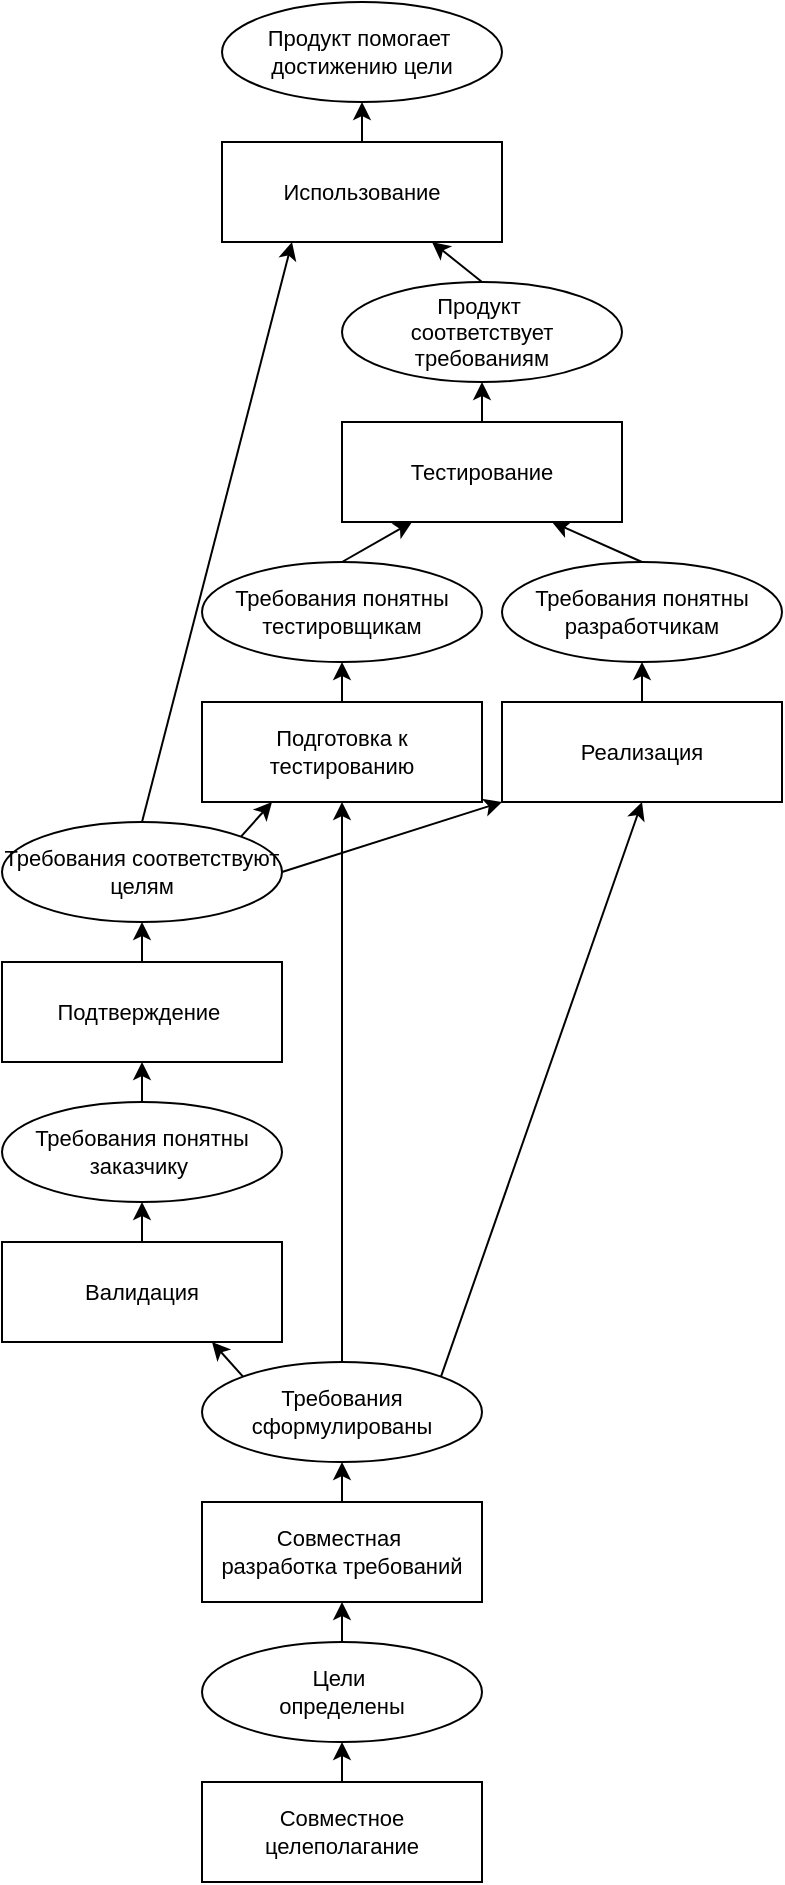 <mxfile version="24.7.14">
  <diagram name="Page-1" id="edf60f1a-56cd-e834-aa8a-f176f3a09ee4">
    <mxGraphModel dx="794" dy="1555" grid="1" gridSize="10" guides="1" tooltips="1" connect="1" arrows="1" fold="1" page="1" pageScale="1" pageWidth="1100" pageHeight="850" background="none" math="0" shadow="0">
      <root>
        <mxCell id="0" />
        <mxCell id="1" parent="0" />
        <mxCell id="-9UY9D0LqpRNY4nDB8JV-2" value="Продукт&amp;nbsp;&lt;div style=&quot;font-size: 11px;&quot;&gt;соответствует требованиям&lt;/div&gt;" style="ellipse;whiteSpace=wrap;html=1;fontSize=11;" parent="1" vertex="1">
          <mxGeometry x="380" y="-690" width="140" height="50" as="geometry" />
        </mxCell>
        <mxCell id="-9UY9D0LqpRNY4nDB8JV-62" style="rounded=0;orthogonalLoop=1;jettySize=auto;html=1;entryX=0.25;entryY=1;entryDx=0;entryDy=0;exitX=1;exitY=0;exitDx=0;exitDy=0;fontSize=11;" parent="1" source="-9UY9D0LqpRNY4nDB8JV-3" target="-9UY9D0LqpRNY4nDB8JV-42" edge="1">
          <mxGeometry relative="1" as="geometry" />
        </mxCell>
        <mxCell id="-9UY9D0LqpRNY4nDB8JV-63" style="rounded=0;orthogonalLoop=1;jettySize=auto;html=1;entryX=0;entryY=1;entryDx=0;entryDy=0;exitX=1;exitY=0.5;exitDx=0;exitDy=0;fontSize=11;" parent="1" source="-9UY9D0LqpRNY4nDB8JV-3" target="-9UY9D0LqpRNY4nDB8JV-41" edge="1">
          <mxGeometry relative="1" as="geometry" />
        </mxCell>
        <mxCell id="-9UY9D0LqpRNY4nDB8JV-3" value="Требования соответствуют целям" style="ellipse;whiteSpace=wrap;html=1;fontSize=11;" parent="1" vertex="1">
          <mxGeometry x="210" y="-420" width="140" height="50" as="geometry" />
        </mxCell>
        <mxCell id="-9UY9D0LqpRNY4nDB8JV-8" style="rounded=0;orthogonalLoop=1;jettySize=auto;html=1;entryX=0.75;entryY=1;entryDx=0;entryDy=0;exitX=0.5;exitY=0;exitDx=0;exitDy=0;fontSize=11;" parent="1" source="-9UY9D0LqpRNY4nDB8JV-6" target="-9UY9D0LqpRNY4nDB8JV-37" edge="1">
          <mxGeometry relative="1" as="geometry" />
        </mxCell>
        <mxCell id="-9UY9D0LqpRNY4nDB8JV-6" value="Требования понятны разработчикам" style="ellipse;whiteSpace=wrap;html=1;fontSize=11;" parent="1" vertex="1">
          <mxGeometry x="460" y="-550" width="140" height="50" as="geometry" />
        </mxCell>
        <mxCell id="-9UY9D0LqpRNY4nDB8JV-9" style="rounded=0;orthogonalLoop=1;jettySize=auto;html=1;exitX=0.5;exitY=0;exitDx=0;exitDy=0;entryX=0.25;entryY=1;entryDx=0;entryDy=0;fontSize=11;" parent="1" source="-9UY9D0LqpRNY4nDB8JV-7" target="-9UY9D0LqpRNY4nDB8JV-37" edge="1">
          <mxGeometry relative="1" as="geometry" />
        </mxCell>
        <mxCell id="-9UY9D0LqpRNY4nDB8JV-7" value="Требования понятны тестировщикам" style="ellipse;whiteSpace=wrap;html=1;fontSize=11;" parent="1" vertex="1">
          <mxGeometry x="310" y="-550" width="140" height="50" as="geometry" />
        </mxCell>
        <mxCell id="-9UY9D0LqpRNY4nDB8JV-11" style="rounded=0;orthogonalLoop=1;jettySize=auto;html=1;entryX=0.5;entryY=1;entryDx=0;entryDy=0;exitX=1;exitY=0;exitDx=0;exitDy=0;fontSize=11;" parent="1" source="-9UY9D0LqpRNY4nDB8JV-10" target="-9UY9D0LqpRNY4nDB8JV-41" edge="1">
          <mxGeometry relative="1" as="geometry" />
        </mxCell>
        <mxCell id="-9UY9D0LqpRNY4nDB8JV-12" style="rounded=0;orthogonalLoop=1;jettySize=auto;html=1;exitX=0.5;exitY=0;exitDx=0;exitDy=0;entryX=0.5;entryY=1;entryDx=0;entryDy=0;fontSize=11;" parent="1" source="-9UY9D0LqpRNY4nDB8JV-10" target="-9UY9D0LqpRNY4nDB8JV-42" edge="1">
          <mxGeometry relative="1" as="geometry" />
        </mxCell>
        <mxCell id="-9UY9D0LqpRNY4nDB8JV-45" style="rounded=0;orthogonalLoop=1;jettySize=auto;html=1;exitX=0;exitY=0;exitDx=0;exitDy=0;entryX=0.75;entryY=1;entryDx=0;entryDy=0;fontSize=11;" parent="1" source="-9UY9D0LqpRNY4nDB8JV-10" target="-9UY9D0LqpRNY4nDB8JV-52" edge="1">
          <mxGeometry relative="1" as="geometry">
            <mxPoint x="840" y="680" as="targetPoint" />
          </mxGeometry>
        </mxCell>
        <mxCell id="-9UY9D0LqpRNY4nDB8JV-10" value="Требования сформулированы" style="ellipse;whiteSpace=wrap;html=1;fontSize=11;" parent="1" vertex="1">
          <mxGeometry x="310" y="-150" width="140" height="50" as="geometry" />
        </mxCell>
        <mxCell id="-9UY9D0LqpRNY4nDB8JV-68" style="rounded=0;orthogonalLoop=1;jettySize=auto;html=1;entryX=0.5;entryY=1;entryDx=0;entryDy=0;fontSize=11;" parent="1" source="-9UY9D0LqpRNY4nDB8JV-13" target="-9UY9D0LqpRNY4nDB8JV-56" edge="1">
          <mxGeometry relative="1" as="geometry" />
        </mxCell>
        <mxCell id="-9UY9D0LqpRNY4nDB8JV-13" value="Цели&amp;nbsp;&lt;div style=&quot;font-size: 11px;&quot;&gt;&lt;span style=&quot;background-color: initial; font-size: 11px;&quot;&gt;определены&lt;/span&gt;&lt;/div&gt;" style="ellipse;whiteSpace=wrap;html=1;fontSize=11;" parent="1" vertex="1">
          <mxGeometry x="310" y="-10" width="140" height="50" as="geometry" />
        </mxCell>
        <mxCell id="-9UY9D0LqpRNY4nDB8JV-21" value="Продукт помогает&amp;nbsp;&lt;div style=&quot;font-size: 11px;&quot;&gt;достижению цели&lt;/div&gt;" style="ellipse;whiteSpace=wrap;html=1;fontSize=11;" parent="1" vertex="1">
          <mxGeometry x="320" y="-830" width="140" height="50" as="geometry" />
        </mxCell>
        <mxCell id="-9UY9D0LqpRNY4nDB8JV-25" value="" style="endArrow=classic;html=1;rounded=0;exitX=0.5;exitY=0;exitDx=0;exitDy=0;entryX=0.75;entryY=1;entryDx=0;entryDy=0;fontSize=11;" parent="1" source="-9UY9D0LqpRNY4nDB8JV-2" target="-9UY9D0LqpRNY4nDB8JV-35" edge="1">
          <mxGeometry relative="1" as="geometry">
            <mxPoint x="640" y="160" as="sourcePoint" />
            <mxPoint x="740" y="160" as="targetPoint" />
          </mxGeometry>
        </mxCell>
        <mxCell id="-9UY9D0LqpRNY4nDB8JV-27" value="" style="endArrow=classic;html=1;rounded=0;exitX=0.5;exitY=0;exitDx=0;exitDy=0;entryX=0.25;entryY=1;entryDx=0;entryDy=0;fontSize=11;" parent="1" source="-9UY9D0LqpRNY4nDB8JV-3" target="-9UY9D0LqpRNY4nDB8JV-35" edge="1">
          <mxGeometry relative="1" as="geometry">
            <mxPoint x="780" y="130" as="sourcePoint" />
            <mxPoint x="940" y="130" as="targetPoint" />
          </mxGeometry>
        </mxCell>
        <mxCell id="-9UY9D0LqpRNY4nDB8JV-36" style="rounded=0;orthogonalLoop=1;jettySize=auto;html=1;entryX=0.5;entryY=1;entryDx=0;entryDy=0;fontSize=11;" parent="1" source="-9UY9D0LqpRNY4nDB8JV-35" target="-9UY9D0LqpRNY4nDB8JV-21" edge="1">
          <mxGeometry relative="1" as="geometry" />
        </mxCell>
        <mxCell id="-9UY9D0LqpRNY4nDB8JV-35" value="Использование" style="rounded=0;whiteSpace=wrap;html=1;fontSize=11;" parent="1" vertex="1">
          <mxGeometry x="320" y="-760" width="140" height="50" as="geometry" />
        </mxCell>
        <mxCell id="-9UY9D0LqpRNY4nDB8JV-38" style="rounded=0;orthogonalLoop=1;jettySize=auto;html=1;entryX=0.5;entryY=1;entryDx=0;entryDy=0;fontSize=11;" parent="1" source="-9UY9D0LqpRNY4nDB8JV-37" target="-9UY9D0LqpRNY4nDB8JV-2" edge="1">
          <mxGeometry relative="1" as="geometry" />
        </mxCell>
        <mxCell id="-9UY9D0LqpRNY4nDB8JV-37" value="Тестирование" style="whiteSpace=wrap;html=1;fontSize=11;" parent="1" vertex="1">
          <mxGeometry x="380" y="-620" width="140" height="50" as="geometry" />
        </mxCell>
        <mxCell id="-9UY9D0LqpRNY4nDB8JV-40" value="" style="rounded=0;orthogonalLoop=1;jettySize=auto;html=1;fontSize=11;" parent="1" source="-9UY9D0LqpRNY4nDB8JV-39" target="-9UY9D0LqpRNY4nDB8JV-3" edge="1">
          <mxGeometry relative="1" as="geometry" />
        </mxCell>
        <mxCell id="-9UY9D0LqpRNY4nDB8JV-39" value="Подтверждение&amp;nbsp;" style="whiteSpace=wrap;html=1;fontSize=11;" parent="1" vertex="1">
          <mxGeometry x="210" y="-350" width="140" height="50" as="geometry" />
        </mxCell>
        <mxCell id="-9UY9D0LqpRNY4nDB8JV-44" style="rounded=0;orthogonalLoop=1;jettySize=auto;html=1;entryX=0.5;entryY=1;entryDx=0;entryDy=0;fontSize=11;" parent="1" source="-9UY9D0LqpRNY4nDB8JV-41" target="-9UY9D0LqpRNY4nDB8JV-6" edge="1">
          <mxGeometry relative="1" as="geometry" />
        </mxCell>
        <mxCell id="-9UY9D0LqpRNY4nDB8JV-41" value="Реализация" style="whiteSpace=wrap;html=1;fontSize=11;" parent="1" vertex="1">
          <mxGeometry x="460" y="-480" width="140" height="50" as="geometry" />
        </mxCell>
        <mxCell id="-9UY9D0LqpRNY4nDB8JV-43" style="rounded=0;orthogonalLoop=1;jettySize=auto;html=1;entryX=0.5;entryY=1;entryDx=0;entryDy=0;exitX=0.5;exitY=0;exitDx=0;exitDy=0;fontSize=11;" parent="1" source="-9UY9D0LqpRNY4nDB8JV-42" target="-9UY9D0LqpRNY4nDB8JV-7" edge="1">
          <mxGeometry relative="1" as="geometry" />
        </mxCell>
        <mxCell id="-9UY9D0LqpRNY4nDB8JV-42" value="Подготовка к тестированию" style="whiteSpace=wrap;html=1;fontSize=11;" parent="1" vertex="1">
          <mxGeometry x="310" y="-480" width="140" height="50" as="geometry" />
        </mxCell>
        <mxCell id="-9UY9D0LqpRNY4nDB8JV-47" style="rounded=0;orthogonalLoop=1;jettySize=auto;html=1;exitX=0.5;exitY=0;exitDx=0;exitDy=0;entryX=0.5;entryY=1;entryDx=0;entryDy=0;fontSize=11;" parent="1" source="-9UY9D0LqpRNY4nDB8JV-56" target="-9UY9D0LqpRNY4nDB8JV-10" edge="1">
          <mxGeometry relative="1" as="geometry">
            <mxPoint x="765" y="1060" as="sourcePoint" />
          </mxGeometry>
        </mxCell>
        <mxCell id="-9UY9D0LqpRNY4nDB8JV-54" style="rounded=0;orthogonalLoop=1;jettySize=auto;html=1;entryX=0.5;entryY=1;entryDx=0;entryDy=0;fontSize=11;" parent="1" source="-9UY9D0LqpRNY4nDB8JV-51" target="-9UY9D0LqpRNY4nDB8JV-39" edge="1">
          <mxGeometry relative="1" as="geometry" />
        </mxCell>
        <mxCell id="-9UY9D0LqpRNY4nDB8JV-51" value="Требования понятны заказчику&amp;nbsp;" style="ellipse;whiteSpace=wrap;html=1;fontSize=11;" parent="1" vertex="1">
          <mxGeometry x="210" y="-280" width="140" height="50" as="geometry" />
        </mxCell>
        <mxCell id="-9UY9D0LqpRNY4nDB8JV-52" value="Валидация" style="whiteSpace=wrap;html=1;fontSize=11;" parent="1" vertex="1">
          <mxGeometry x="210" y="-210" width="140" height="50" as="geometry" />
        </mxCell>
        <mxCell id="-9UY9D0LqpRNY4nDB8JV-53" style="rounded=0;orthogonalLoop=1;jettySize=auto;html=1;entryX=0.5;entryY=1;entryDx=0;entryDy=0;fontSize=11;" parent="1" source="-9UY9D0LqpRNY4nDB8JV-52" target="-9UY9D0LqpRNY4nDB8JV-51" edge="1">
          <mxGeometry relative="1" as="geometry" />
        </mxCell>
        <mxCell id="-9UY9D0LqpRNY4nDB8JV-56" value="Совместная&amp;nbsp;&lt;div style=&quot;font-size: 11px;&quot;&gt;разработка&amp;nbsp;&lt;span style=&quot;background-color: initial; font-size: 11px;&quot;&gt;требований&lt;/span&gt;&lt;/div&gt;" style="whiteSpace=wrap;html=1;fontSize=11;" parent="1" vertex="1">
          <mxGeometry x="310" y="-80" width="140" height="50" as="geometry" />
        </mxCell>
        <mxCell id="-9UY9D0LqpRNY4nDB8JV-61" style="rounded=0;orthogonalLoop=1;jettySize=auto;html=1;entryX=0.5;entryY=1;entryDx=0;entryDy=0;fontSize=11;" parent="1" source="-9UY9D0LqpRNY4nDB8JV-60" target="-9UY9D0LqpRNY4nDB8JV-13" edge="1">
          <mxGeometry relative="1" as="geometry" />
        </mxCell>
        <mxCell id="-9UY9D0LqpRNY4nDB8JV-60" value="Совместное целеполаган&lt;span style=&quot;background-color: initial; font-size: 11px;&quot;&gt;ие&lt;/span&gt;" style="whiteSpace=wrap;html=1;fontSize=11;" parent="1" vertex="1">
          <mxGeometry x="310" y="60" width="140" height="50" as="geometry" />
        </mxCell>
        <mxCell id="Q5NMpytd__eOCNeQYm9k-1" style="edgeStyle=orthogonalEdgeStyle;rounded=0;orthogonalLoop=1;jettySize=auto;html=1;exitX=0.5;exitY=1;exitDx=0;exitDy=0;fontSize=11;" edge="1" parent="1" source="-9UY9D0LqpRNY4nDB8JV-10" target="-9UY9D0LqpRNY4nDB8JV-10">
          <mxGeometry relative="1" as="geometry" />
        </mxCell>
      </root>
    </mxGraphModel>
  </diagram>
</mxfile>
